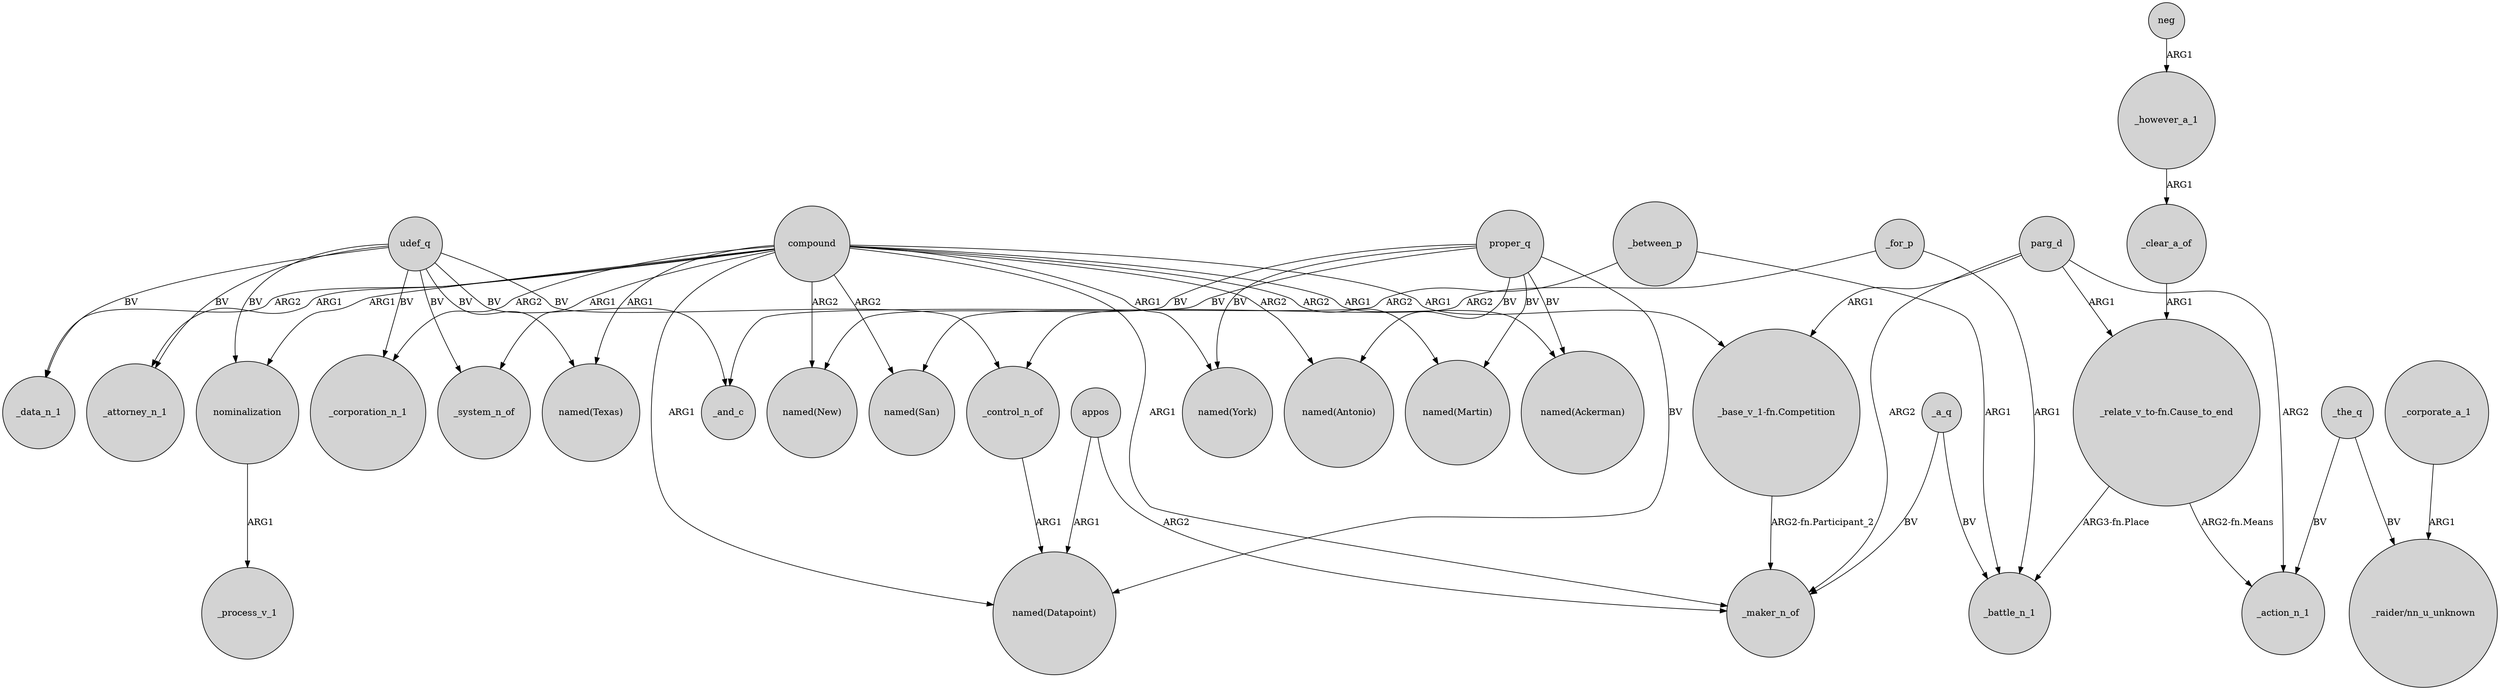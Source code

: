 digraph {
	node [shape=circle style=filled]
	compound -> _system_n_of [label=ARG1]
	_the_q -> "_raider/nn_u_unknown" [label=BV]
	_for_p -> _battle_n_1 [label=ARG1]
	udef_q -> _control_n_of [label=BV]
	parg_d -> "_base_v_1-fn.Competition" [label=ARG1]
	compound -> "named(Martin)" [label=ARG2]
	proper_q -> "named(Ackerman)" [label=BV]
	compound -> "named(New)" [label=ARG2]
	compound -> _attorney_n_1 [label=ARG1]
	proper_q -> "named(New)" [label=BV]
	udef_q -> nominalization [label=BV]
	_clear_a_of -> "_relate_v_to-fn.Cause_to_end" [label=ARG1]
	compound -> "named(Ackerman)" [label=ARG1]
	compound -> "named(Datapoint)" [label=ARG1]
	neg -> _however_a_1 [label=ARG1]
	_control_n_of -> "named(Datapoint)" [label=ARG1]
	"_relate_v_to-fn.Cause_to_end" -> _battle_n_1 [label="ARG3-fn.Place"]
	udef_q -> _and_c [label=BV]
	"_base_v_1-fn.Competition" -> _maker_n_of [label="ARG2-fn.Participant_2"]
	proper_q -> "named(York)" [label=BV]
	_the_q -> _action_n_1 [label=BV]
	compound -> "named(Texas)" [label=ARG1]
	_for_p -> _control_n_of [label=ARG2]
	compound -> nominalization [label=ARG1]
	parg_d -> _maker_n_of [label=ARG2]
	parg_d -> "_relate_v_to-fn.Cause_to_end" [label=ARG1]
	_however_a_1 -> _clear_a_of [label=ARG1]
	appos -> _maker_n_of [label=ARG2]
	proper_q -> "named(Antonio)" [label=BV]
	proper_q -> "named(Martin)" [label=BV]
	compound -> "named(Antonio)" [label=ARG2]
	compound -> "_base_v_1-fn.Competition" [label=ARG1]
	udef_q -> "named(Texas)" [label=BV]
	"_relate_v_to-fn.Cause_to_end" -> _action_n_1 [label="ARG2-fn.Means"]
	udef_q -> _system_n_of [label=BV]
	parg_d -> _action_n_1 [label=ARG2]
	appos -> "named(Datapoint)" [label=ARG1]
	compound -> "named(San)" [label=ARG2]
	compound -> _corporation_n_1 [label=ARG2]
	compound -> _maker_n_of [label=ARG1]
	udef_q -> _corporation_n_1 [label=BV]
	nominalization -> _process_v_1 [label=ARG1]
	udef_q -> _attorney_n_1 [label=BV]
	proper_q -> "named(San)" [label=BV]
	compound -> "named(York)" [label=ARG1]
	proper_q -> "named(Datapoint)" [label=BV]
	_a_q -> _battle_n_1 [label=BV]
	_a_q -> _maker_n_of [label=BV]
	compound -> _data_n_1 [label=ARG2]
	_between_p -> _battle_n_1 [label=ARG1]
	_corporate_a_1 -> "_raider/nn_u_unknown" [label=ARG1]
	_between_p -> _and_c [label=ARG2]
	udef_q -> _data_n_1 [label=BV]
}
